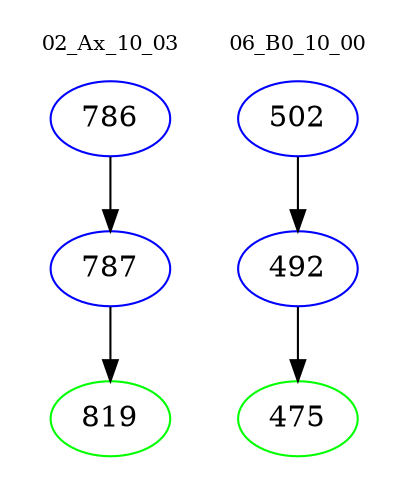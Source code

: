 digraph{
subgraph cluster_0 {
color = white
label = "02_Ax_10_03";
fontsize=10;
T0_786 [label="786", color="blue"]
T0_786 -> T0_787 [color="black"]
T0_787 [label="787", color="blue"]
T0_787 -> T0_819 [color="black"]
T0_819 [label="819", color="green"]
}
subgraph cluster_1 {
color = white
label = "06_B0_10_00";
fontsize=10;
T1_502 [label="502", color="blue"]
T1_502 -> T1_492 [color="black"]
T1_492 [label="492", color="blue"]
T1_492 -> T1_475 [color="black"]
T1_475 [label="475", color="green"]
}
}
